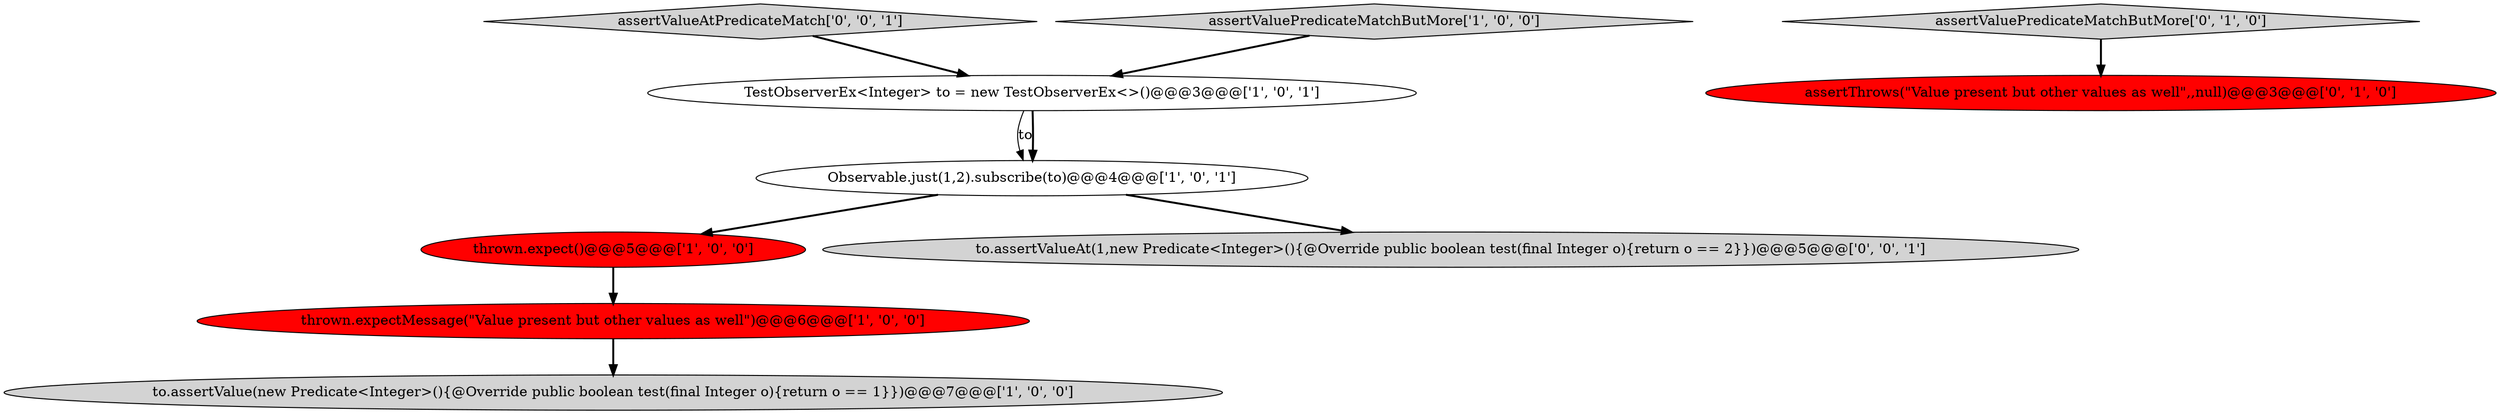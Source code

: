 digraph {
4 [style = filled, label = "thrown.expectMessage(\"Value present but other values as well\")@@@6@@@['1', '0', '0']", fillcolor = red, shape = ellipse image = "AAA1AAABBB1BBB"];
3 [style = filled, label = "to.assertValue(new Predicate<Integer>(){@Override public boolean test(final Integer o){return o == 1}})@@@7@@@['1', '0', '0']", fillcolor = lightgray, shape = ellipse image = "AAA0AAABBB1BBB"];
9 [style = filled, label = "assertValueAtPredicateMatch['0', '0', '1']", fillcolor = lightgray, shape = diamond image = "AAA0AAABBB3BBB"];
6 [style = filled, label = "assertThrows(\"Value present but other values as well\",,null)@@@3@@@['0', '1', '0']", fillcolor = red, shape = ellipse image = "AAA1AAABBB2BBB"];
5 [style = filled, label = "Observable.just(1,2).subscribe(to)@@@4@@@['1', '0', '1']", fillcolor = white, shape = ellipse image = "AAA0AAABBB1BBB"];
7 [style = filled, label = "assertValuePredicateMatchButMore['0', '1', '0']", fillcolor = lightgray, shape = diamond image = "AAA0AAABBB2BBB"];
0 [style = filled, label = "thrown.expect()@@@5@@@['1', '0', '0']", fillcolor = red, shape = ellipse image = "AAA1AAABBB1BBB"];
2 [style = filled, label = "TestObserverEx<Integer> to = new TestObserverEx<>()@@@3@@@['1', '0', '1']", fillcolor = white, shape = ellipse image = "AAA0AAABBB1BBB"];
8 [style = filled, label = "to.assertValueAt(1,new Predicate<Integer>(){@Override public boolean test(final Integer o){return o == 2}})@@@5@@@['0', '0', '1']", fillcolor = lightgray, shape = ellipse image = "AAA0AAABBB3BBB"];
1 [style = filled, label = "assertValuePredicateMatchButMore['1', '0', '0']", fillcolor = lightgray, shape = diamond image = "AAA0AAABBB1BBB"];
4->3 [style = bold, label=""];
5->8 [style = bold, label=""];
2->5 [style = solid, label="to"];
1->2 [style = bold, label=""];
5->0 [style = bold, label=""];
0->4 [style = bold, label=""];
9->2 [style = bold, label=""];
7->6 [style = bold, label=""];
2->5 [style = bold, label=""];
}
